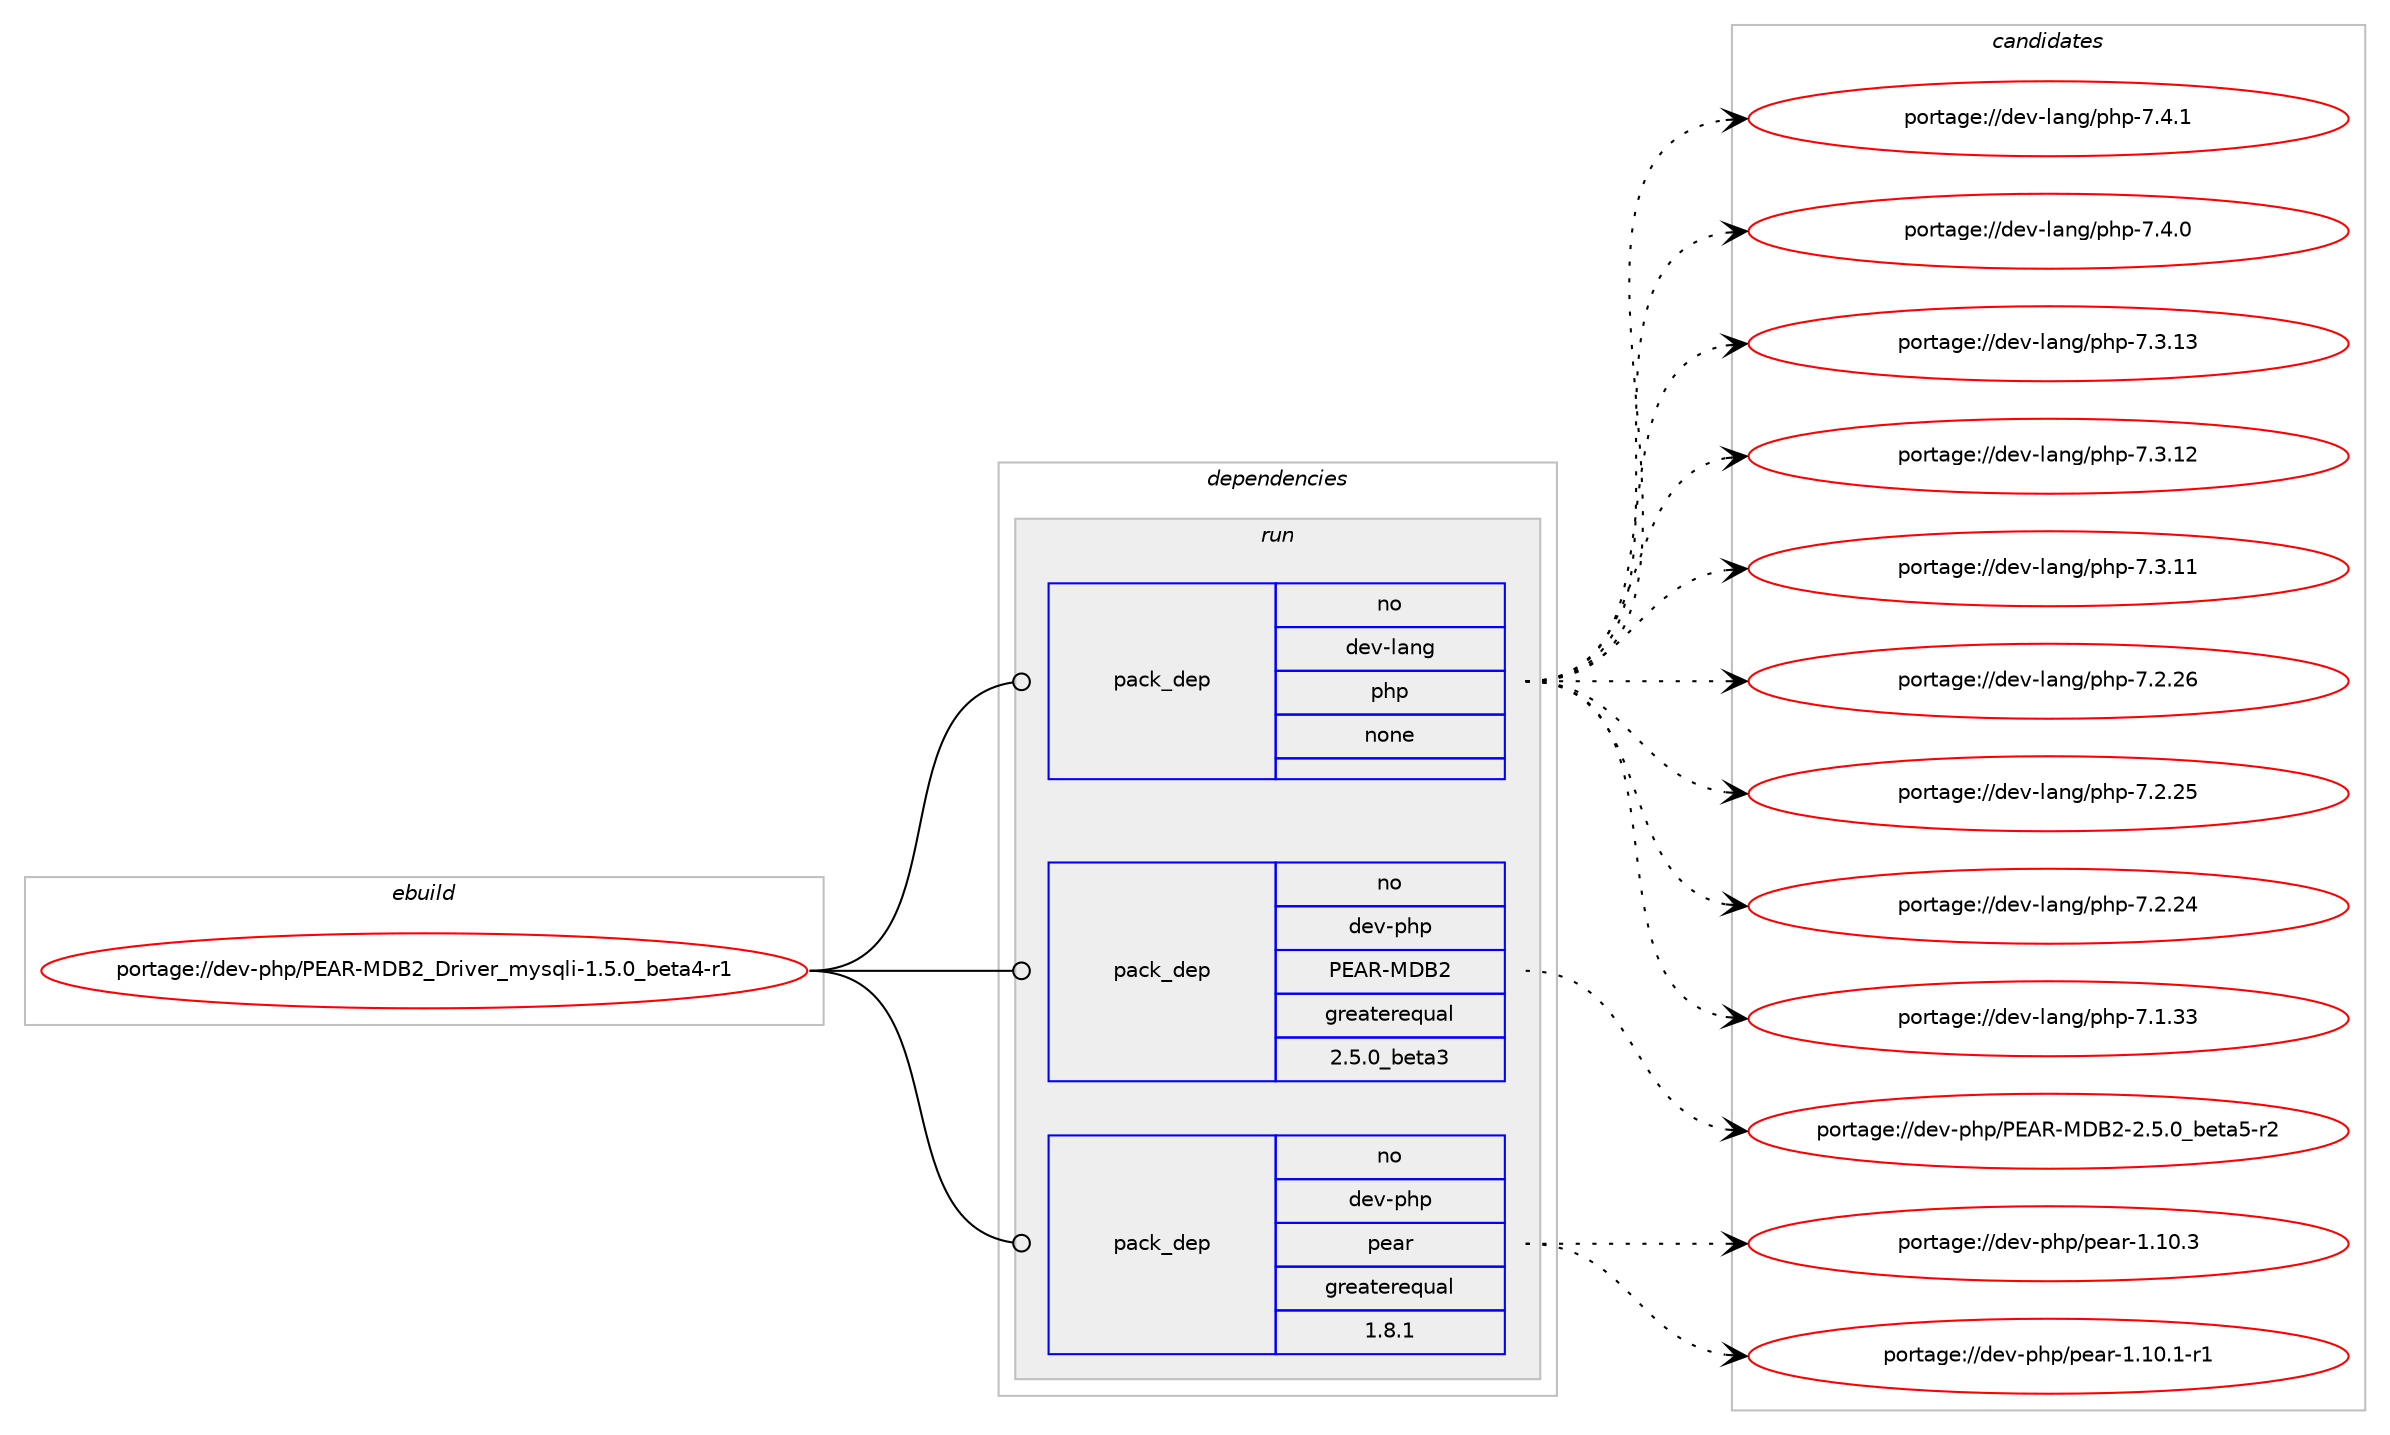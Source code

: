 digraph prolog {

# *************
# Graph options
# *************

newrank=true;
concentrate=true;
compound=true;
graph [rankdir=LR,fontname=Helvetica,fontsize=10,ranksep=1.5];#, ranksep=2.5, nodesep=0.2];
edge  [arrowhead=vee];
node  [fontname=Helvetica,fontsize=10];

# **********
# The ebuild
# **********

subgraph cluster_leftcol {
color=gray;
rank=same;
label=<<i>ebuild</i>>;
id [label="portage://dev-php/PEAR-MDB2_Driver_mysqli-1.5.0_beta4-r1", color=red, width=4, href="../dev-php/PEAR-MDB2_Driver_mysqli-1.5.0_beta4-r1.svg"];
}

# ****************
# The dependencies
# ****************

subgraph cluster_midcol {
color=gray;
label=<<i>dependencies</i>>;
subgraph cluster_compile {
fillcolor="#eeeeee";
style=filled;
label=<<i>compile</i>>;
}
subgraph cluster_compileandrun {
fillcolor="#eeeeee";
style=filled;
label=<<i>compile and run</i>>;
}
subgraph cluster_run {
fillcolor="#eeeeee";
style=filled;
label=<<i>run</i>>;
subgraph pack351638 {
dependency477772 [label=<<TABLE BORDER="0" CELLBORDER="1" CELLSPACING="0" CELLPADDING="4" WIDTH="220"><TR><TD ROWSPAN="6" CELLPADDING="30">pack_dep</TD></TR><TR><TD WIDTH="110">no</TD></TR><TR><TD>dev-lang</TD></TR><TR><TD>php</TD></TR><TR><TD>none</TD></TR><TR><TD></TD></TR></TABLE>>, shape=none, color=blue];
}
id:e -> dependency477772:w [weight=20,style="solid",arrowhead="odot"];
subgraph pack351639 {
dependency477773 [label=<<TABLE BORDER="0" CELLBORDER="1" CELLSPACING="0" CELLPADDING="4" WIDTH="220"><TR><TD ROWSPAN="6" CELLPADDING="30">pack_dep</TD></TR><TR><TD WIDTH="110">no</TD></TR><TR><TD>dev-php</TD></TR><TR><TD>PEAR-MDB2</TD></TR><TR><TD>greaterequal</TD></TR><TR><TD>2.5.0_beta3</TD></TR></TABLE>>, shape=none, color=blue];
}
id:e -> dependency477773:w [weight=20,style="solid",arrowhead="odot"];
subgraph pack351640 {
dependency477774 [label=<<TABLE BORDER="0" CELLBORDER="1" CELLSPACING="0" CELLPADDING="4" WIDTH="220"><TR><TD ROWSPAN="6" CELLPADDING="30">pack_dep</TD></TR><TR><TD WIDTH="110">no</TD></TR><TR><TD>dev-php</TD></TR><TR><TD>pear</TD></TR><TR><TD>greaterequal</TD></TR><TR><TD>1.8.1</TD></TR></TABLE>>, shape=none, color=blue];
}
id:e -> dependency477774:w [weight=20,style="solid",arrowhead="odot"];
}
}

# **************
# The candidates
# **************

subgraph cluster_choices {
rank=same;
color=gray;
label=<<i>candidates</i>>;

subgraph choice351638 {
color=black;
nodesep=1;
choice100101118451089711010347112104112455546524649 [label="portage://dev-lang/php-7.4.1", color=red, width=4,href="../dev-lang/php-7.4.1.svg"];
choice100101118451089711010347112104112455546524648 [label="portage://dev-lang/php-7.4.0", color=red, width=4,href="../dev-lang/php-7.4.0.svg"];
choice10010111845108971101034711210411245554651464951 [label="portage://dev-lang/php-7.3.13", color=red, width=4,href="../dev-lang/php-7.3.13.svg"];
choice10010111845108971101034711210411245554651464950 [label="portage://dev-lang/php-7.3.12", color=red, width=4,href="../dev-lang/php-7.3.12.svg"];
choice10010111845108971101034711210411245554651464949 [label="portage://dev-lang/php-7.3.11", color=red, width=4,href="../dev-lang/php-7.3.11.svg"];
choice10010111845108971101034711210411245554650465054 [label="portage://dev-lang/php-7.2.26", color=red, width=4,href="../dev-lang/php-7.2.26.svg"];
choice10010111845108971101034711210411245554650465053 [label="portage://dev-lang/php-7.2.25", color=red, width=4,href="../dev-lang/php-7.2.25.svg"];
choice10010111845108971101034711210411245554650465052 [label="portage://dev-lang/php-7.2.24", color=red, width=4,href="../dev-lang/php-7.2.24.svg"];
choice10010111845108971101034711210411245554649465151 [label="portage://dev-lang/php-7.1.33", color=red, width=4,href="../dev-lang/php-7.1.33.svg"];
dependency477772:e -> choice100101118451089711010347112104112455546524649:w [style=dotted,weight="100"];
dependency477772:e -> choice100101118451089711010347112104112455546524648:w [style=dotted,weight="100"];
dependency477772:e -> choice10010111845108971101034711210411245554651464951:w [style=dotted,weight="100"];
dependency477772:e -> choice10010111845108971101034711210411245554651464950:w [style=dotted,weight="100"];
dependency477772:e -> choice10010111845108971101034711210411245554651464949:w [style=dotted,weight="100"];
dependency477772:e -> choice10010111845108971101034711210411245554650465054:w [style=dotted,weight="100"];
dependency477772:e -> choice10010111845108971101034711210411245554650465053:w [style=dotted,weight="100"];
dependency477772:e -> choice10010111845108971101034711210411245554650465052:w [style=dotted,weight="100"];
dependency477772:e -> choice10010111845108971101034711210411245554649465151:w [style=dotted,weight="100"];
}
subgraph choice351639 {
color=black;
nodesep=1;
choice1001011184511210411247806965824577686650455046534648959810111697534511450 [label="portage://dev-php/PEAR-MDB2-2.5.0_beta5-r2", color=red, width=4,href="../dev-php/PEAR-MDB2-2.5.0_beta5-r2.svg"];
dependency477773:e -> choice1001011184511210411247806965824577686650455046534648959810111697534511450:w [style=dotted,weight="100"];
}
subgraph choice351640 {
color=black;
nodesep=1;
choice10010111845112104112471121019711445494649484651 [label="portage://dev-php/pear-1.10.3", color=red, width=4,href="../dev-php/pear-1.10.3.svg"];
choice100101118451121041124711210197114454946494846494511449 [label="portage://dev-php/pear-1.10.1-r1", color=red, width=4,href="../dev-php/pear-1.10.1-r1.svg"];
dependency477774:e -> choice10010111845112104112471121019711445494649484651:w [style=dotted,weight="100"];
dependency477774:e -> choice100101118451121041124711210197114454946494846494511449:w [style=dotted,weight="100"];
}
}

}
